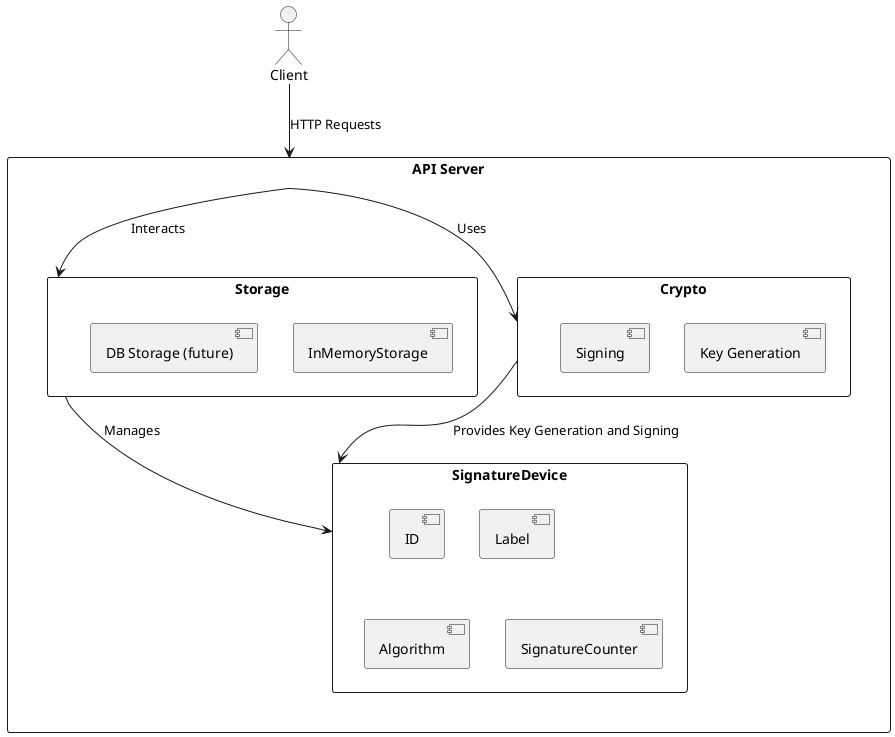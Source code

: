 @startuml

actor Client

rectangle "API Server" {
  rectangle "Storage" {
    [InMemoryStorage]
    [DB Storage (future)]
  }
  rectangle "Crypto" {
    [Key Generation]
    [Signing]
  }
  rectangle "SignatureDevice" {
    [ID]
    [Label]
    [Algorithm]
    [SignatureCounter]
  }
}

Client --> "API Server" : HTTP Requests
"API Server" --> "Storage" : Interacts
"API Server" --> "Crypto" : Uses
"Storage" --> "SignatureDevice" : Manages
"Crypto" --> "SignatureDevice" : Provides Key Generation and Signing

@enduml

